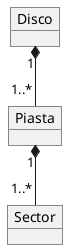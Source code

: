 @startuml ejer_3
object Disco 
object Piasta 
object Sector

Disco "1" *-- "1..*" Piasta
'Disco = compuesto
'Pista = componente
'Relacion Disco "compuesto por" Pistas
Piasta "1"*-- "1..*" Sector
'Pista = compuesto
'Sector = componente
'Relacion Pista "compuesto por" Sector

@enduml
